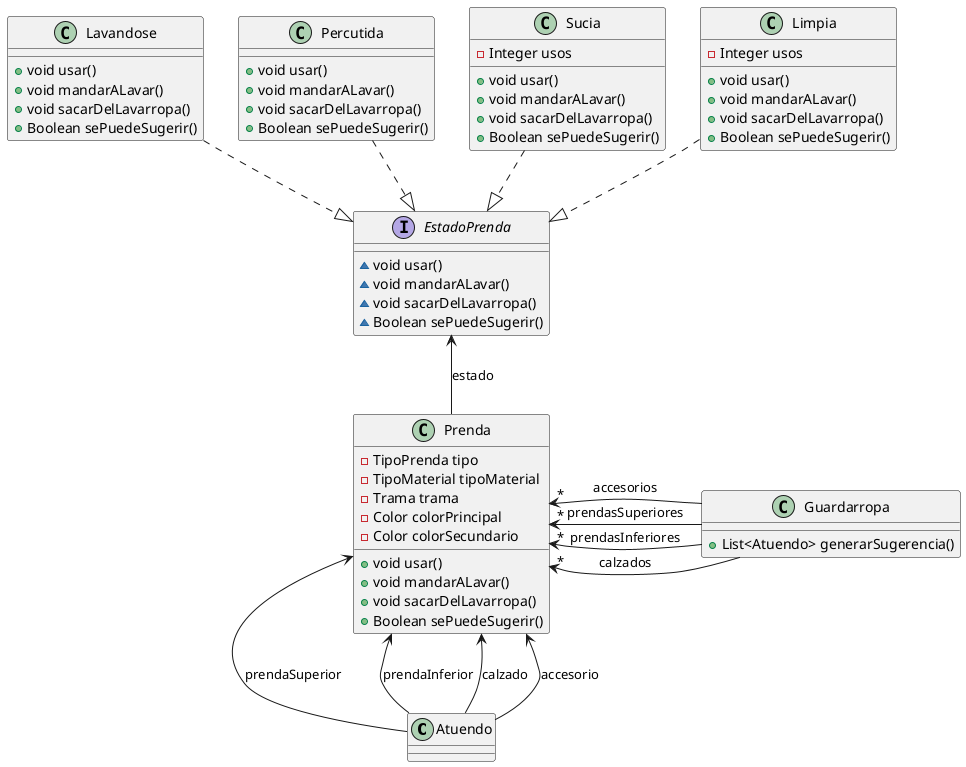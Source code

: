 @startuml
class Atuendo {
}

class Guardarropa {
+ List<Atuendo> generarSugerencia()
}

interface EstadoPrenda {
~ void usar()
~ void mandarALavar()
~ void sacarDelLavarropa()
~ Boolean sePuedeSugerir()
}

class Limpia{
- Integer usos
+ void usar()
+ void mandarALavar()
+ void sacarDelLavarropa()
+ Boolean sePuedeSugerir()
}

class Sucia{
- Integer usos
+ void usar()
+ void mandarALavar()
+ void sacarDelLavarropa()
+ Boolean sePuedeSugerir()
}

class Percutida{
+ void usar()
+ void mandarALavar()
+ void sacarDelLavarropa()
+ Boolean sePuedeSugerir()
}

class Lavandose{
+ void usar()
+ void mandarALavar()
+ void sacarDelLavarropa()
+ Boolean sePuedeSugerir()
}

class Prenda {
- TipoPrenda tipo
- TipoMaterial tipoMaterial
- Trama trama
- Color colorPrincipal
- Color colorSecundario
+ void usar()
+ void mandarALavar()
+ void sacarDelLavarropa()
+ Boolean sePuedeSugerir()
}

Prenda <-down- Atuendo : prendaSuperior
Prenda <-- Atuendo : prendaInferior
Prenda <-- Atuendo : calzado
Prenda <-- Atuendo : accesorio

Prenda "*" <-right- Guardarropa : prendasSuperiores
Prenda "*" <-- Guardarropa : prendasInferiores
Prenda "*" <-- Guardarropa : calzados
Prenda "*" <-- Guardarropa : accesorios

EstadoPrenda <-down- Prenda : estado

EstadoPrenda <|.up. Limpia
EstadoPrenda <|.up. Sucia
EstadoPrenda <|.up. Percutida
EstadoPrenda <|.up. Lavandose
@enduml